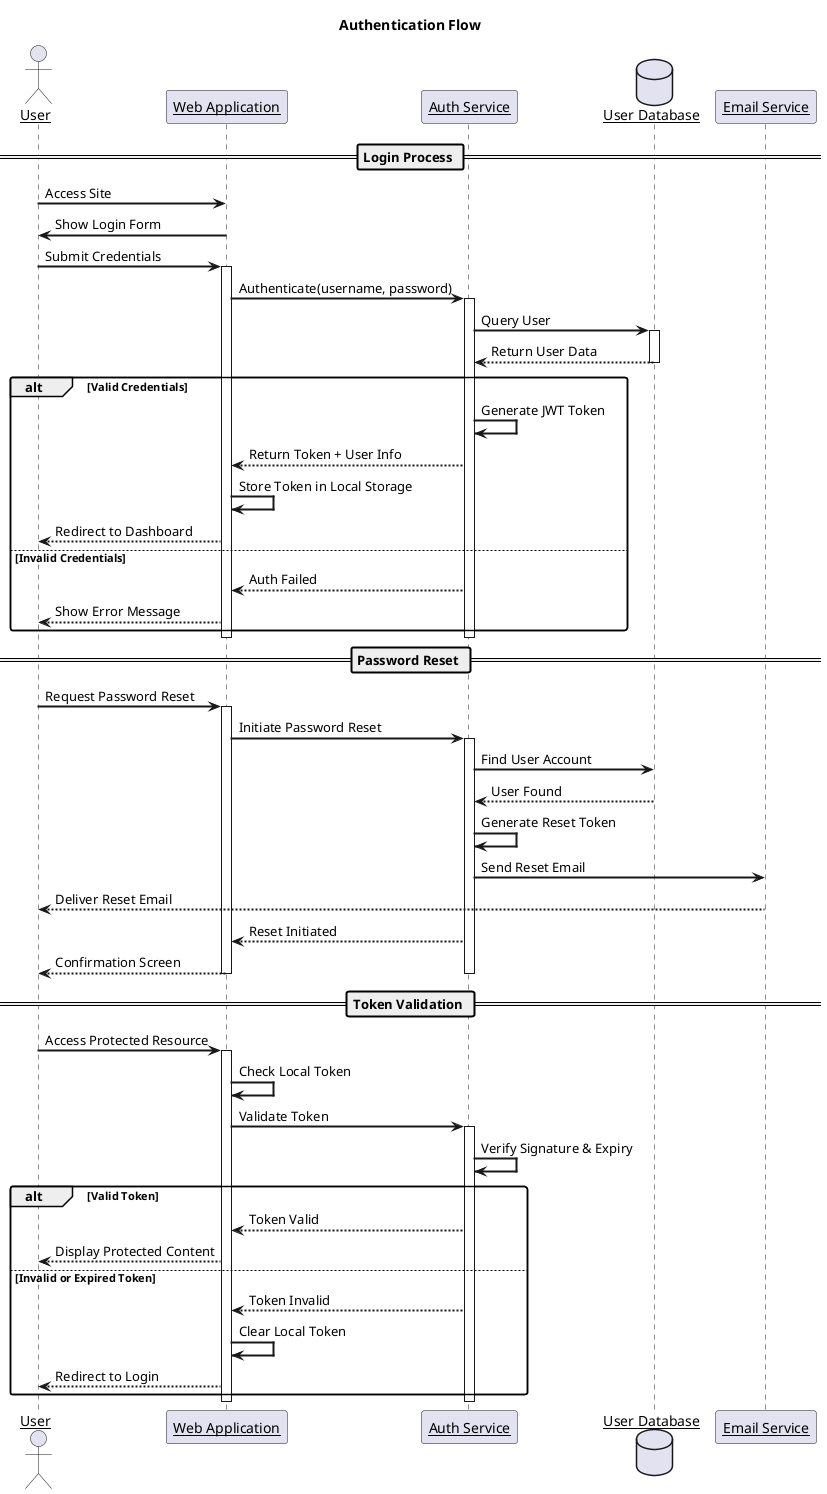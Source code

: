 @startuml
skinparam sequenceArrowThickness 2
skinparam roundcorner 5
skinparam sequenceParticipant underline

title Authentication Flow

actor User
participant "Web Application" as Web
participant "Auth Service" as Auth
database "User Database" as DB
participant "Email Service" as Email

== Login Process ==

User -> Web: Access Site
Web -> User: Show Login Form

User -> Web: Submit Credentials
activate Web

Web -> Auth: Authenticate(username, password)
activate Auth

Auth -> DB: Query User
activate DB
DB --> Auth: Return User Data
deactivate DB

alt Valid Credentials
    Auth -> Auth: Generate JWT Token
    Auth --> Web: Return Token + User Info
    Web -> Web: Store Token in Local Storage
    Web --> User: Redirect to Dashboard
else Invalid Credentials
    Auth --> Web: Auth Failed
    Web --> User: Show Error Message
end

deactivate Auth
deactivate Web

== Password Reset ==

User -> Web: Request Password Reset
activate Web

Web -> Auth: Initiate Password Reset
activate Auth

Auth -> DB: Find User Account
DB --> Auth: User Found

Auth -> Auth: Generate Reset Token
Auth -> Email: Send Reset Email
Email --> User: Deliver Reset Email

Auth --> Web: Reset Initiated
Web --> User: Confirmation Screen

deactivate Auth
deactivate Web

== Token Validation ==

User -> Web: Access Protected Resource
activate Web

Web -> Web: Check Local Token

Web -> Auth: Validate Token
activate Auth

Auth -> Auth: Verify Signature & Expiry

alt Valid Token
    Auth --> Web: Token Valid
    Web --> User: Display Protected Content
else Invalid or Expired Token
    Auth --> Web: Token Invalid
    Web -> Web: Clear Local Token
    Web --> User: Redirect to Login
end

deactivate Auth
deactivate Web

@enduml

